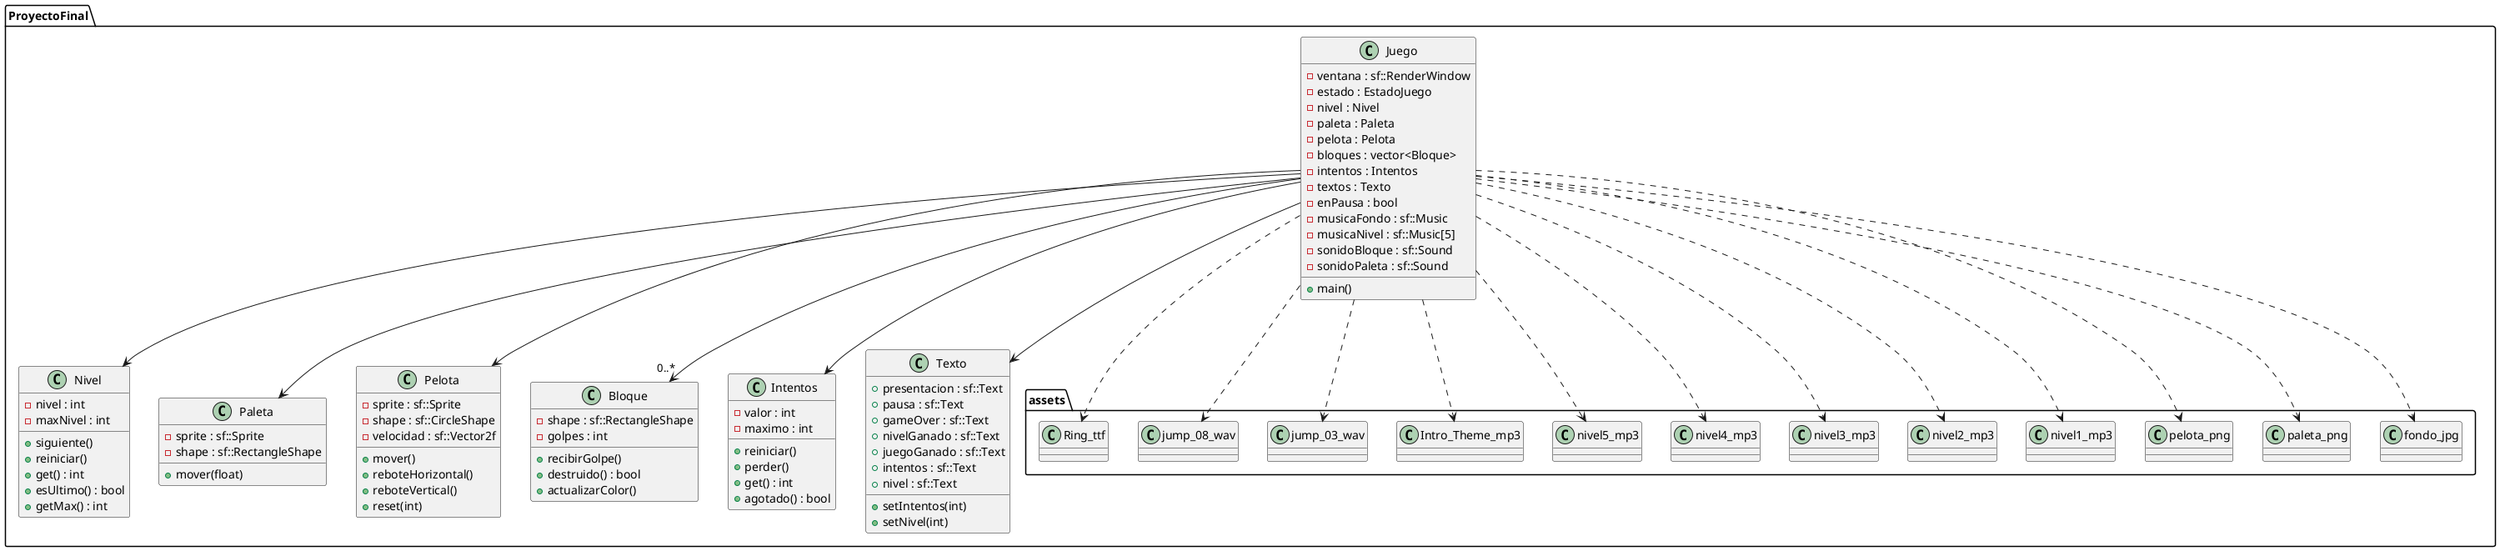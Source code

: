 @startuml diagrama
' Paquete principal del juego
package ProyectoFinal {

  ' Clases principales del juego
  class Juego {
    - ventana : sf::RenderWindow
    - estado : EstadoJuego
    - nivel : Nivel
    - paleta : Paleta
    - pelota : Pelota
    - bloques : vector<Bloque>
    - intentos : Intentos
    - textos : Texto
    - enPausa : bool
    - musicaFondo : sf::Music
    - musicaNivel : sf::Music[5]
    - sonidoBloque : sf::Sound
    - sonidoPaleta : sf::Sound
    + main()
  }

  class Nivel {
    - nivel : int
    - maxNivel : int
    + siguiente()
    + reiniciar()
    + get() : int
    + esUltimo() : bool
    + getMax() : int
  }

  class Paleta {
    - sprite : sf::Sprite
    - shape : sf::RectangleShape
    + mover(float)
  }

  class Pelota {
    - sprite : sf::Sprite
    - shape : sf::CircleShape
    - velocidad : sf::Vector2f
    + mover()
    + reboteHorizontal()
    + reboteVertical()
    + reset(int)
  }

  class Bloque {
    - shape : sf::RectangleShape
    - golpes : int
    + recibirGolpe()
    + destruido() : bool
    + actualizarColor()
  }

  class Intentos {
    - valor : int
    - maximo : int
    + reiniciar()
    + perder()
    + get() : int
    + agotado() : bool
  }

  class Texto {
    + presentacion : sf::Text
    + pausa : sf::Text
    + gameOver : sf::Text
    + nivelGanado : sf::Text
    + juegoGanado : sf::Text
    + intentos : sf::Text
    + nivel : sf::Text
    + setIntentos(int)
    + setNivel(int)
  }

  ' Relaciones
  Juego --> Nivel
  Juego --> Paleta
  Juego --> Pelota
  Juego --> "0..*" Bloque
  Juego --> Intentos
  Juego --> Texto

  ' Recursos (como clases simples)
  package assets {
    class fondo_jpg
    class paleta_png
    class pelota_png
    class nivel1_mp3
    class nivel2_mp3
    class nivel3_mp3
    class nivel4_mp3
    class nivel5_mp3
    class Intro_Theme_mp3
    class jump_03_wav
    class jump_08_wav
    class Ring_ttf
  }

  Juego ..> fondo_jpg
  Juego ..> paleta_png
  Juego ..> pelota_png
  Juego ..> nivel1_mp3
  Juego ..> nivel2_mp3
  Juego ..> nivel3_mp3
  Juego ..> nivel4_mp3
  Juego ..> nivel5_mp3
  Juego ..> Intro_Theme_mp3
  Juego ..> jump_03_wav
  Juego ..> jump_08_wav
  Juego ..> Ring_ttf

}

@enduml